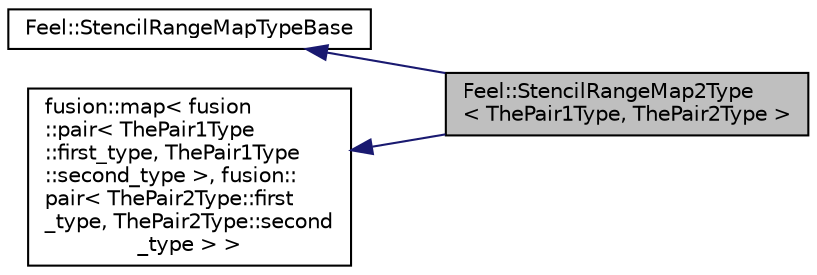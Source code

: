 digraph "Feel::StencilRangeMap2Type&lt; ThePair1Type, ThePair2Type &gt;"
{
 // LATEX_PDF_SIZE
  edge [fontname="Helvetica",fontsize="10",labelfontname="Helvetica",labelfontsize="10"];
  node [fontname="Helvetica",fontsize="10",shape=record];
  rankdir="LR";
  Node1 [label="Feel::StencilRangeMap2Type\l\< ThePair1Type, ThePair2Type \>",height=0.2,width=0.4,color="black", fillcolor="grey75", style="filled", fontcolor="black",tooltip=" "];
  Node2 -> Node1 [dir="back",color="midnightblue",fontsize="10",style="solid",fontname="Helvetica"];
  Node2 [label="Feel::StencilRangeMapTypeBase",height=0.2,width=0.4,color="black", fillcolor="white", style="filled",URL="$structFeel_1_1StencilRangeMapTypeBase.html",tooltip=" "];
  Node3 -> Node1 [dir="back",color="midnightblue",fontsize="10",style="solid",fontname="Helvetica"];
  Node3 [label="fusion::map\< fusion\l::pair\< ThePair1Type\l::first_type, ThePair1Type\l::second_type \>, fusion::\lpair\< ThePair2Type::first\l_type, ThePair2Type::second\l_type \> \>",height=0.2,width=0.4,color="black", fillcolor="white", style="filled",URL="$classboost_1_1fusion_1_1map.html",tooltip=" "];
}
